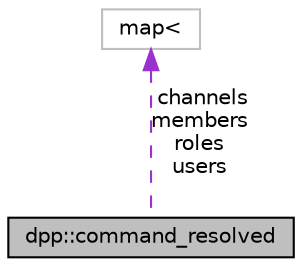 digraph "dpp::command_resolved"
{
 // INTERACTIVE_SVG=YES
 // LATEX_PDF_SIZE
  bgcolor="transparent";
  edge [fontname="Helvetica",fontsize="10",labelfontname="Helvetica",labelfontsize="10"];
  node [fontname="Helvetica",fontsize="10",shape=record];
  Node1 [label="dpp::command_resolved",height=0.2,width=0.4,color="black", fillcolor="grey75", style="filled", fontcolor="black",tooltip="Resolved snowflake ids to users, guild members, roles and channels."];
  Node2 -> Node1 [dir="back",color="darkorchid3",fontsize="10",style="dashed",label=" channels\nmembers\nroles\nusers" ,fontname="Helvetica"];
  Node2 [label="map\<",height=0.2,width=0.4,color="grey75",tooltip=" "];
}
